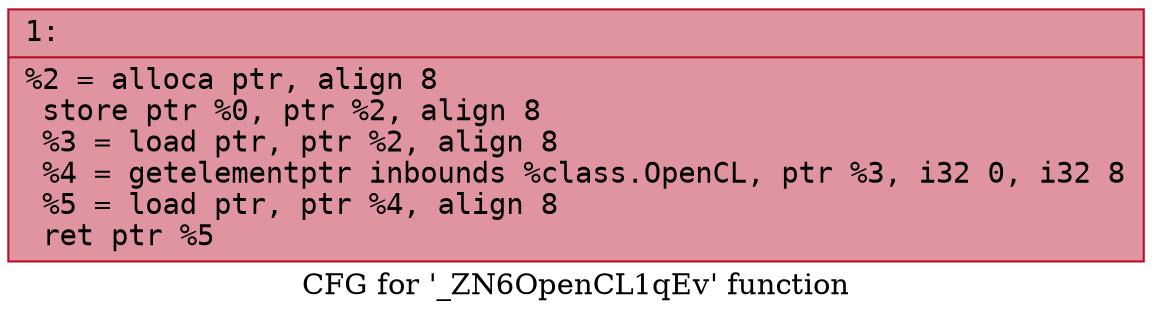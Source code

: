 digraph "CFG for '_ZN6OpenCL1qEv' function" {
	label="CFG for '_ZN6OpenCL1qEv' function";

	Node0x600001380b90 [shape=record,color="#b70d28ff", style=filled, fillcolor="#b70d2870" fontname="Courier",label="{1:\l|  %2 = alloca ptr, align 8\l  store ptr %0, ptr %2, align 8\l  %3 = load ptr, ptr %2, align 8\l  %4 = getelementptr inbounds %class.OpenCL, ptr %3, i32 0, i32 8\l  %5 = load ptr, ptr %4, align 8\l  ret ptr %5\l}"];
}
